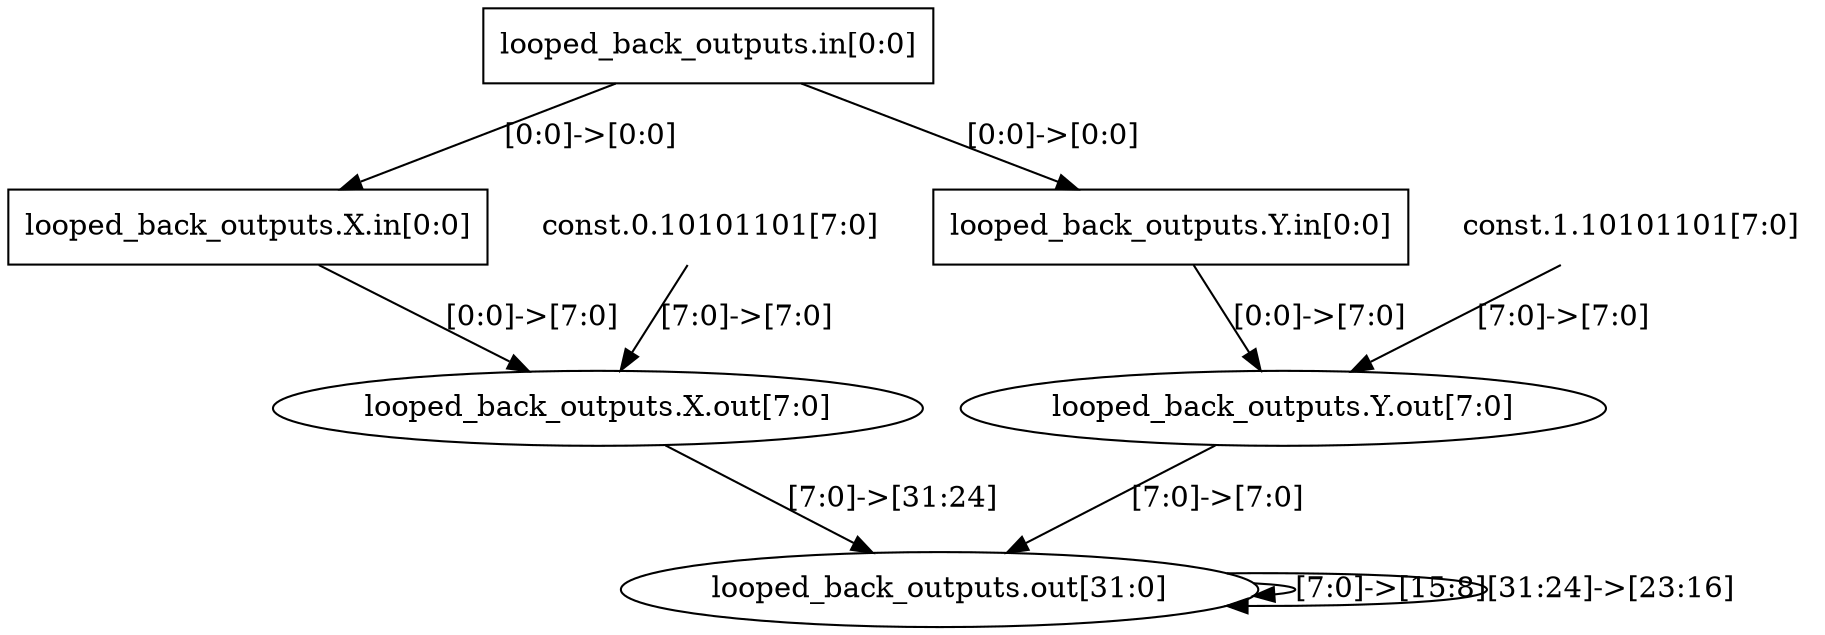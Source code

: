 digraph G {
	"looped_back_outputs.in" -> "looped_back_outputs.X.in"[label="[0:0]->[0:0]"];
	"looped_back_outputs.in" -> "looped_back_outputs.Y.in"[label="[0:0]->[0:0]"];
	"looped_back_outputs.Y.out" -> "looped_back_outputs.out"[label="[7:0]->[7:0]"];
	"looped_back_outputs.out" -> "looped_back_outputs.out"[label="[7:0]->[15:8]"];
	"looped_back_outputs.out" -> "looped_back_outputs.out"[label="[31:24]->[23:16]"];
	"looped_back_outputs.X.out" -> "looped_back_outputs.out"[label="[7:0]->[31:24]"];
	"const.0.10101101" [shape=none, label="const.0.10101101[7:0]"];
	"const.0.10101101" -> "looped_back_outputs.X.out"[label="[7:0]->[7:0]"];
	"looped_back_outputs.X.in" -> "looped_back_outputs.X.out"[label="[0:0]->[7:0]"];
	"const.1.10101101" [shape=none, label="const.1.10101101[7:0]"];
	"const.1.10101101" -> "looped_back_outputs.Y.out"[label="[7:0]->[7:0]"];
	"looped_back_outputs.Y.in" -> "looped_back_outputs.Y.out"[label="[0:0]->[7:0]"];
	"looped_back_outputs.X.in" [shape=rectangle, label="looped_back_outputs.X.in[0:0]"];
	"looped_back_outputs.X.out" [shape=ellipse, label="looped_back_outputs.X.out[7:0]"];
	"looped_back_outputs.Y.in" [shape=rectangle, label="looped_back_outputs.Y.in[0:0]"];
	"looped_back_outputs.Y.out" [shape=ellipse, label="looped_back_outputs.Y.out[7:0]"];
	"looped_back_outputs.in" [shape=rectangle, label="looped_back_outputs.in[0:0]"];
	"looped_back_outputs.out" [shape=ellipse, label="looped_back_outputs.out[31:0]"];
}
